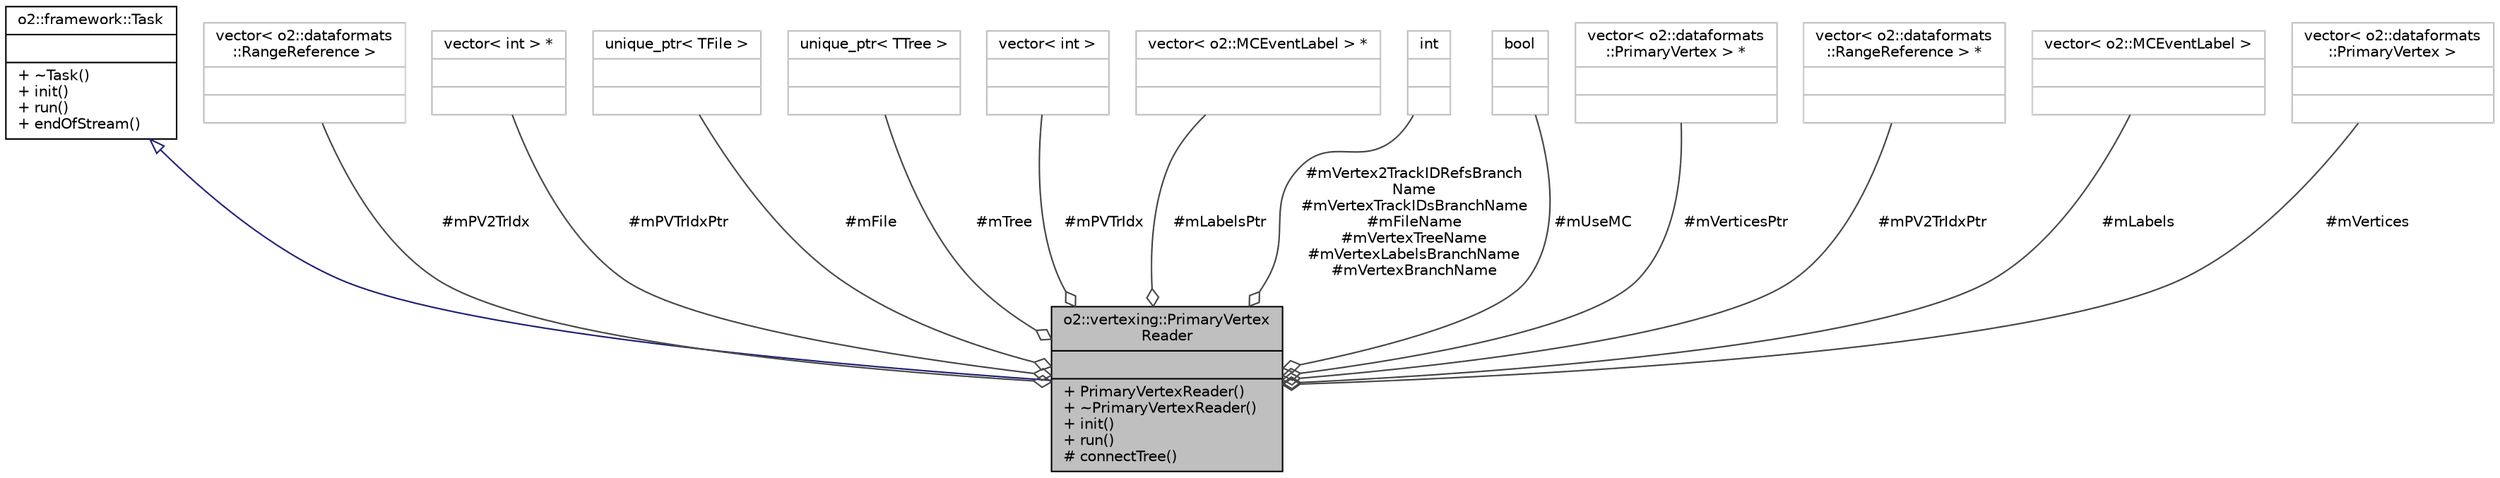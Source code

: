 digraph "o2::vertexing::PrimaryVertexReader"
{
 // INTERACTIVE_SVG=YES
  bgcolor="transparent";
  edge [fontname="Helvetica",fontsize="10",labelfontname="Helvetica",labelfontsize="10"];
  node [fontname="Helvetica",fontsize="10",shape=record];
  Node2 [label="{o2::vertexing::PrimaryVertex\lReader\n||+ PrimaryVertexReader()\l+ ~PrimaryVertexReader()\l+ init()\l+ run()\l# connectTree()\l}",height=0.2,width=0.4,color="black", fillcolor="grey75", style="filled", fontcolor="black"];
  Node3 -> Node2 [dir="back",color="midnightblue",fontsize="10",style="solid",arrowtail="onormal",fontname="Helvetica"];
  Node3 [label="{o2::framework::Task\n||+ ~Task()\l+ init()\l+ run()\l+ endOfStream()\l}",height=0.2,width=0.4,color="black",URL="$de/dac/classo2_1_1framework_1_1Task.html"];
  Node4 -> Node2 [color="grey25",fontsize="10",style="solid",label=" #mPV2TrIdx" ,arrowhead="odiamond",fontname="Helvetica"];
  Node4 [label="{vector\< o2::dataformats\l::RangeReference \>\n||}",height=0.2,width=0.4,color="grey75"];
  Node5 -> Node2 [color="grey25",fontsize="10",style="solid",label=" #mPVTrIdxPtr" ,arrowhead="odiamond",fontname="Helvetica"];
  Node5 [label="{vector\< int \> *\n||}",height=0.2,width=0.4,color="grey75"];
  Node6 -> Node2 [color="grey25",fontsize="10",style="solid",label=" #mFile" ,arrowhead="odiamond",fontname="Helvetica"];
  Node6 [label="{unique_ptr\< TFile \>\n||}",height=0.2,width=0.4,color="grey75"];
  Node7 -> Node2 [color="grey25",fontsize="10",style="solid",label=" #mTree" ,arrowhead="odiamond",fontname="Helvetica"];
  Node7 [label="{unique_ptr\< TTree \>\n||}",height=0.2,width=0.4,color="grey75"];
  Node8 -> Node2 [color="grey25",fontsize="10",style="solid",label=" #mPVTrIdx" ,arrowhead="odiamond",fontname="Helvetica"];
  Node8 [label="{vector\< int \>\n||}",height=0.2,width=0.4,color="grey75"];
  Node9 -> Node2 [color="grey25",fontsize="10",style="solid",label=" #mLabelsPtr" ,arrowhead="odiamond",fontname="Helvetica"];
  Node9 [label="{vector\< o2::MCEventLabel \> *\n||}",height=0.2,width=0.4,color="grey75"];
  Node10 -> Node2 [color="grey25",fontsize="10",style="solid",label=" #mVertex2TrackIDRefsBranch\lName\n#mVertexTrackIDsBranchName\n#mFileName\n#mVertexTreeName\n#mVertexLabelsBranchName\n#mVertexBranchName" ,arrowhead="odiamond",fontname="Helvetica"];
  Node10 [label="{int\n||}",height=0.2,width=0.4,color="grey75"];
  Node11 -> Node2 [color="grey25",fontsize="10",style="solid",label=" #mUseMC" ,arrowhead="odiamond",fontname="Helvetica"];
  Node11 [label="{bool\n||}",height=0.2,width=0.4,color="grey75"];
  Node12 -> Node2 [color="grey25",fontsize="10",style="solid",label=" #mVerticesPtr" ,arrowhead="odiamond",fontname="Helvetica"];
  Node12 [label="{vector\< o2::dataformats\l::PrimaryVertex \> *\n||}",height=0.2,width=0.4,color="grey75"];
  Node13 -> Node2 [color="grey25",fontsize="10",style="solid",label=" #mPV2TrIdxPtr" ,arrowhead="odiamond",fontname="Helvetica"];
  Node13 [label="{vector\< o2::dataformats\l::RangeReference \> *\n||}",height=0.2,width=0.4,color="grey75"];
  Node14 -> Node2 [color="grey25",fontsize="10",style="solid",label=" #mLabels" ,arrowhead="odiamond",fontname="Helvetica"];
  Node14 [label="{vector\< o2::MCEventLabel \>\n||}",height=0.2,width=0.4,color="grey75"];
  Node15 -> Node2 [color="grey25",fontsize="10",style="solid",label=" #mVertices" ,arrowhead="odiamond",fontname="Helvetica"];
  Node15 [label="{vector\< o2::dataformats\l::PrimaryVertex \>\n||}",height=0.2,width=0.4,color="grey75"];
}
